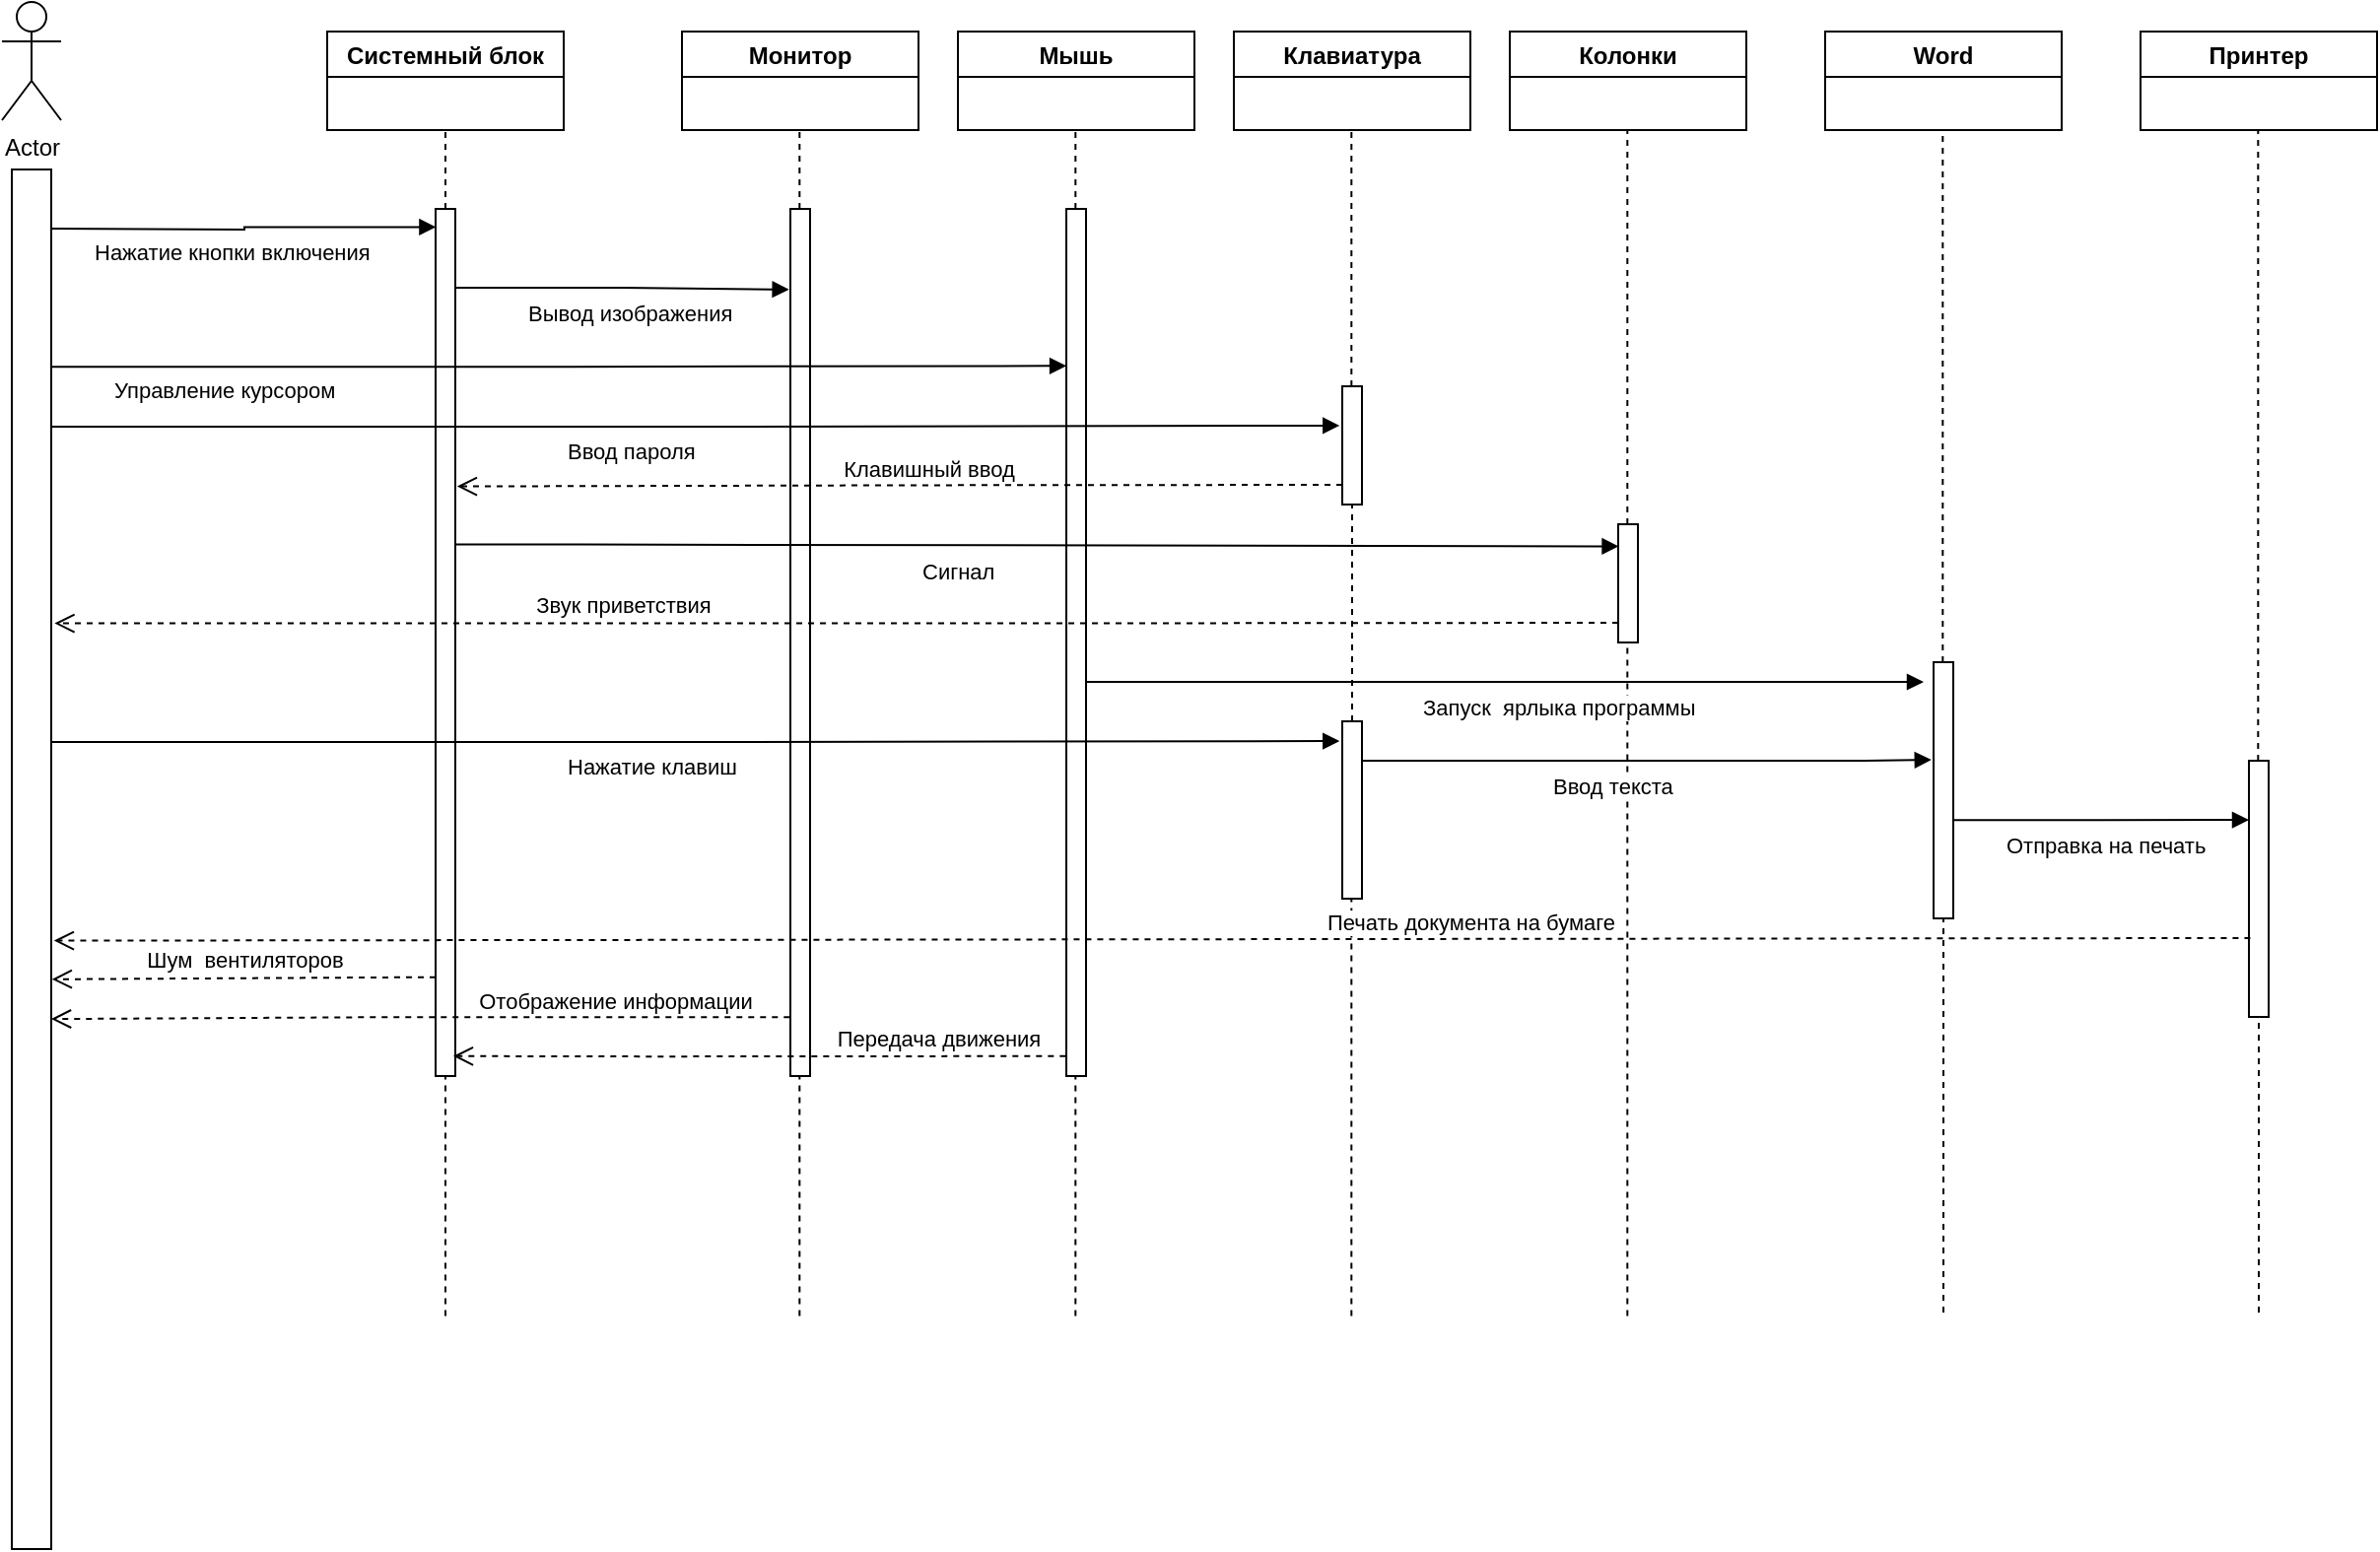 <mxfile version="20.0.4" type="github">
  <diagram id="52JVPW_-W_DspBKOkmhL" name="Страница 1">
    <mxGraphModel dx="1511" dy="833" grid="1" gridSize="10" guides="1" tooltips="1" connect="1" arrows="1" fold="1" page="1" pageScale="1" pageWidth="827" pageHeight="1169" math="0" shadow="0">
      <root>
        <mxCell id="0" />
        <mxCell id="1" parent="0" />
        <mxCell id="UfRqp4jwjTOtFYs2ObXq-1" value="Actor" style="shape=umlActor;verticalLabelPosition=bottom;verticalAlign=top;html=1;outlineConnect=0;" vertex="1" parent="1">
          <mxGeometry x="25" y="145" width="30" height="60" as="geometry" />
        </mxCell>
        <mxCell id="UfRqp4jwjTOtFYs2ObXq-4" value="" style="rounded=0;whiteSpace=wrap;html=1;" vertex="1" parent="1">
          <mxGeometry x="30" y="230" width="20" height="700" as="geometry" />
        </mxCell>
        <mxCell id="UfRqp4jwjTOtFYs2ObXq-5" value="Системный блок" style="swimlane;" vertex="1" parent="1">
          <mxGeometry x="190" y="160" width="120" height="50" as="geometry">
            <mxRectangle x="100" y="150" width="140" height="30" as="alternateBounds" />
          </mxGeometry>
        </mxCell>
        <mxCell id="UfRqp4jwjTOtFYs2ObXq-7" value="Монитор" style="swimlane;" vertex="1" parent="1">
          <mxGeometry x="370" y="160" width="120" height="50" as="geometry" />
        </mxCell>
        <mxCell id="UfRqp4jwjTOtFYs2ObXq-8" value="Колонки" style="swimlane;" vertex="1" parent="1">
          <mxGeometry x="790" y="160" width="120" height="50" as="geometry" />
        </mxCell>
        <mxCell id="UfRqp4jwjTOtFYs2ObXq-9" value="Мышь" style="swimlane;" vertex="1" parent="1">
          <mxGeometry x="510" y="160" width="120" height="50" as="geometry" />
        </mxCell>
        <mxCell id="UfRqp4jwjTOtFYs2ObXq-10" value="Клавиатура" style="swimlane;startSize=23;" vertex="1" parent="1">
          <mxGeometry x="650" y="160" width="120" height="50" as="geometry" />
        </mxCell>
        <mxCell id="UfRqp4jwjTOtFYs2ObXq-11" value="" style="endArrow=none;dashed=1;html=1;rounded=0;startArrow=none;" edge="1" parent="1" source="UfRqp4jwjTOtFYs2ObXq-20">
          <mxGeometry width="50" height="50" relative="1" as="geometry">
            <mxPoint x="250" y="811.724" as="sourcePoint" />
            <mxPoint x="250" y="210" as="targetPoint" />
          </mxGeometry>
        </mxCell>
        <mxCell id="UfRqp4jwjTOtFYs2ObXq-12" value="" style="endArrow=none;dashed=1;html=1;rounded=0;startArrow=none;" edge="1" parent="1" source="UfRqp4jwjTOtFYs2ObXq-24">
          <mxGeometry width="50" height="50" relative="1" as="geometry">
            <mxPoint x="429.66" y="811.724" as="sourcePoint" />
            <mxPoint x="429.66" y="210" as="targetPoint" />
          </mxGeometry>
        </mxCell>
        <mxCell id="UfRqp4jwjTOtFYs2ObXq-13" value="" style="endArrow=none;dashed=1;html=1;rounded=0;startArrow=none;" edge="1" parent="1" source="UfRqp4jwjTOtFYs2ObXq-28">
          <mxGeometry width="50" height="50" relative="1" as="geometry">
            <mxPoint x="569.66" y="811.724" as="sourcePoint" />
            <mxPoint x="569.66" y="210" as="targetPoint" />
          </mxGeometry>
        </mxCell>
        <mxCell id="UfRqp4jwjTOtFYs2ObXq-14" value="" style="endArrow=none;dashed=1;html=1;rounded=0;startArrow=none;" edge="1" parent="1" source="UfRqp4jwjTOtFYs2ObXq-33">
          <mxGeometry width="50" height="50" relative="1" as="geometry">
            <mxPoint x="709.66" y="811.724" as="sourcePoint" />
            <mxPoint x="709.66" y="210" as="targetPoint" />
          </mxGeometry>
        </mxCell>
        <mxCell id="UfRqp4jwjTOtFYs2ObXq-15" value="" style="endArrow=none;dashed=1;html=1;rounded=0;startArrow=none;" edge="1" parent="1" source="UfRqp4jwjTOtFYs2ObXq-40">
          <mxGeometry width="50" height="50" relative="1" as="geometry">
            <mxPoint x="849.66" y="811.724" as="sourcePoint" />
            <mxPoint x="849.66" y="210" as="targetPoint" />
          </mxGeometry>
        </mxCell>
        <mxCell id="UfRqp4jwjTOtFYs2ObXq-17" value="Нажатие кнопки включения" style="endArrow=block;endFill=1;html=1;edgeStyle=orthogonalEdgeStyle;align=left;verticalAlign=top;rounded=0;entryX=0.022;entryY=0.021;entryDx=0;entryDy=0;entryPerimeter=0;" edge="1" parent="1" target="UfRqp4jwjTOtFYs2ObXq-20">
          <mxGeometry x="-0.796" y="1" relative="1" as="geometry">
            <mxPoint x="50" y="260" as="sourcePoint" />
            <mxPoint x="250" y="260" as="targetPoint" />
            <mxPoint as="offset" />
          </mxGeometry>
        </mxCell>
        <mxCell id="UfRqp4jwjTOtFYs2ObXq-19" value="Шум&amp;nbsp; вентиляторов" style="html=1;verticalAlign=bottom;endArrow=open;dashed=1;endSize=8;rounded=0;entryX=1.02;entryY=0.587;entryDx=0;entryDy=0;entryPerimeter=0;exitX=0;exitY=0.886;exitDx=0;exitDy=0;exitPerimeter=0;" edge="1" parent="1" source="UfRqp4jwjTOtFYs2ObXq-20" target="UfRqp4jwjTOtFYs2ObXq-4">
          <mxGeometry relative="1" as="geometry">
            <mxPoint x="245" y="680" as="sourcePoint" />
            <mxPoint x="145" y="680" as="targetPoint" />
            <Array as="points">
              <mxPoint x="210" y="640" />
            </Array>
          </mxGeometry>
        </mxCell>
        <mxCell id="UfRqp4jwjTOtFYs2ObXq-20" value="" style="html=1;points=[];perimeter=orthogonalPerimeter;" vertex="1" parent="1">
          <mxGeometry x="245" y="250" width="10" height="440" as="geometry" />
        </mxCell>
        <mxCell id="UfRqp4jwjTOtFYs2ObXq-21" value="" style="endArrow=none;dashed=1;html=1;rounded=0;" edge="1" parent="1" target="UfRqp4jwjTOtFYs2ObXq-20">
          <mxGeometry width="50" height="50" relative="1" as="geometry">
            <mxPoint x="250" y="811.724" as="sourcePoint" />
            <mxPoint x="250" y="210" as="targetPoint" />
          </mxGeometry>
        </mxCell>
        <mxCell id="UfRqp4jwjTOtFYs2ObXq-22" value="Вывод изображения" style="endArrow=block;endFill=1;html=1;edgeStyle=orthogonalEdgeStyle;align=left;verticalAlign=top;rounded=0;entryX=-0.067;entryY=0.093;entryDx=0;entryDy=0;entryPerimeter=0;exitX=1.031;exitY=0.091;exitDx=0;exitDy=0;exitPerimeter=0;" edge="1" parent="1" source="UfRqp4jwjTOtFYs2ObXq-20" target="UfRqp4jwjTOtFYs2ObXq-24">
          <mxGeometry x="-0.592" relative="1" as="geometry">
            <mxPoint x="260" y="290" as="sourcePoint" />
            <mxPoint x="414" y="290" as="targetPoint" />
            <mxPoint as="offset" />
          </mxGeometry>
        </mxCell>
        <mxCell id="UfRqp4jwjTOtFYs2ObXq-24" value="" style="html=1;points=[];perimeter=orthogonalPerimeter;" vertex="1" parent="1">
          <mxGeometry x="425" y="250" width="10" height="440" as="geometry" />
        </mxCell>
        <mxCell id="UfRqp4jwjTOtFYs2ObXq-25" value="" style="endArrow=none;dashed=1;html=1;rounded=0;" edge="1" parent="1" target="UfRqp4jwjTOtFYs2ObXq-24">
          <mxGeometry width="50" height="50" relative="1" as="geometry">
            <mxPoint x="429.66" y="811.724" as="sourcePoint" />
            <mxPoint x="429.66" y="210" as="targetPoint" />
          </mxGeometry>
        </mxCell>
        <mxCell id="UfRqp4jwjTOtFYs2ObXq-26" value="Отображение информации" style="html=1;verticalAlign=bottom;endArrow=open;dashed=1;endSize=8;rounded=0;entryX=1.02;entryY=0.587;entryDx=0;entryDy=0;entryPerimeter=0;exitX=-0.036;exitY=0.932;exitDx=0;exitDy=0;exitPerimeter=0;" edge="1" parent="1" source="UfRqp4jwjTOtFYs2ObXq-24">
          <mxGeometry x="-0.526" y="1" relative="1" as="geometry">
            <mxPoint x="420" y="660" as="sourcePoint" />
            <mxPoint x="50.0" y="661.06" as="targetPoint" />
            <Array as="points">
              <mxPoint x="209.6" y="660.16" />
            </Array>
            <mxPoint as="offset" />
          </mxGeometry>
        </mxCell>
        <mxCell id="UfRqp4jwjTOtFYs2ObXq-27" value="Управление курсором" style="endArrow=block;endFill=1;html=1;edgeStyle=orthogonalEdgeStyle;align=left;verticalAlign=top;rounded=0;entryX=0.005;entryY=0.181;entryDx=0;entryDy=0;entryPerimeter=0;exitX=1.014;exitY=0.143;exitDx=0;exitDy=0;exitPerimeter=0;" edge="1" parent="1" source="UfRqp4jwjTOtFYs2ObXq-4" target="UfRqp4jwjTOtFYs2ObXq-28">
          <mxGeometry x="-0.884" y="1" relative="1" as="geometry">
            <mxPoint x="60" y="330" as="sourcePoint" />
            <mxPoint x="570" y="330" as="targetPoint" />
            <Array as="points">
              <mxPoint x="313" y="330" />
            </Array>
            <mxPoint as="offset" />
          </mxGeometry>
        </mxCell>
        <mxCell id="UfRqp4jwjTOtFYs2ObXq-28" value="" style="html=1;points=[];perimeter=orthogonalPerimeter;" vertex="1" parent="1">
          <mxGeometry x="565" y="250" width="10" height="440" as="geometry" />
        </mxCell>
        <mxCell id="UfRqp4jwjTOtFYs2ObXq-29" value="" style="endArrow=none;dashed=1;html=1;rounded=0;" edge="1" parent="1" target="UfRqp4jwjTOtFYs2ObXq-28">
          <mxGeometry width="50" height="50" relative="1" as="geometry">
            <mxPoint x="569.66" y="811.724" as="sourcePoint" />
            <mxPoint x="569.66" y="210" as="targetPoint" />
          </mxGeometry>
        </mxCell>
        <mxCell id="UfRqp4jwjTOtFYs2ObXq-31" value="Передача движения" style="html=1;verticalAlign=bottom;endArrow=open;dashed=1;endSize=8;rounded=0;entryX=0.894;entryY=0.977;entryDx=0;entryDy=0;entryPerimeter=0;exitX=-0.034;exitY=0.977;exitDx=0;exitDy=0;exitPerimeter=0;" edge="1" parent="1" source="UfRqp4jwjTOtFYs2ObXq-28" target="UfRqp4jwjTOtFYs2ObXq-20">
          <mxGeometry x="-0.584" relative="1" as="geometry">
            <mxPoint x="560" y="680" as="sourcePoint" />
            <mxPoint x="260" y="681" as="targetPoint" />
            <Array as="points">
              <mxPoint x="354.6" y="680.08" />
            </Array>
            <mxPoint as="offset" />
          </mxGeometry>
        </mxCell>
        <mxCell id="UfRqp4jwjTOtFYs2ObXq-32" value="Ввод пароля" style="endArrow=block;endFill=1;html=1;edgeStyle=orthogonalEdgeStyle;align=left;verticalAlign=top;rounded=0;exitX=1.014;exitY=0.143;exitDx=0;exitDy=0;exitPerimeter=0;entryX=-0.136;entryY=0.333;entryDx=0;entryDy=0;entryPerimeter=0;" edge="1" parent="1" target="UfRqp4jwjTOtFYs2ObXq-33">
          <mxGeometry x="-0.204" relative="1" as="geometry">
            <mxPoint x="50.0" y="360.46" as="sourcePoint" />
            <mxPoint x="700" y="360" as="targetPoint" />
            <Array as="points">
              <mxPoint x="380" y="361" />
            </Array>
            <mxPoint as="offset" />
          </mxGeometry>
        </mxCell>
        <mxCell id="UfRqp4jwjTOtFYs2ObXq-33" value="" style="html=1;points=[];perimeter=orthogonalPerimeter;" vertex="1" parent="1">
          <mxGeometry x="705" y="340" width="10" height="60" as="geometry" />
        </mxCell>
        <mxCell id="UfRqp4jwjTOtFYs2ObXq-34" value="" style="endArrow=none;dashed=1;html=1;rounded=0;startArrow=none;" edge="1" parent="1" source="UfRqp4jwjTOtFYs2ObXq-51" target="UfRqp4jwjTOtFYs2ObXq-33">
          <mxGeometry width="50" height="50" relative="1" as="geometry">
            <mxPoint x="709.66" y="811.724" as="sourcePoint" />
            <mxPoint x="709.66" y="210" as="targetPoint" />
          </mxGeometry>
        </mxCell>
        <mxCell id="UfRqp4jwjTOtFYs2ObXq-35" value="Клавишный ввод" style="html=1;verticalAlign=bottom;endArrow=open;dashed=1;endSize=8;rounded=0;entryX=1.093;entryY=0.32;entryDx=0;entryDy=0;entryPerimeter=0;exitX=-0.034;exitY=0.977;exitDx=0;exitDy=0;exitPerimeter=0;" edge="1" parent="1" target="UfRqp4jwjTOtFYs2ObXq-20">
          <mxGeometry x="-0.065" y="1" relative="1" as="geometry">
            <mxPoint x="705.0" y="390.0" as="sourcePoint" />
            <mxPoint x="394.28" y="390.0" as="targetPoint" />
            <Array as="points">
              <mxPoint x="494.94" y="390.2" />
            </Array>
            <mxPoint as="offset" />
          </mxGeometry>
        </mxCell>
        <mxCell id="UfRqp4jwjTOtFYs2ObXq-39" value="Сигнал" style="endArrow=block;endFill=1;html=1;edgeStyle=orthogonalEdgeStyle;align=left;verticalAlign=top;rounded=0;exitX=1;exitY=0.387;exitDx=0;exitDy=0;exitPerimeter=0;entryX=0.028;entryY=0.187;entryDx=0;entryDy=0;entryPerimeter=0;" edge="1" parent="1" source="UfRqp4jwjTOtFYs2ObXq-20" target="UfRqp4jwjTOtFYs2ObXq-40">
          <mxGeometry x="-0.204" relative="1" as="geometry">
            <mxPoint x="260" y="420" as="sourcePoint" />
            <mxPoint x="840" y="420" as="targetPoint" />
            <Array as="points">
              <mxPoint x="320" y="420" />
            </Array>
            <mxPoint as="offset" />
          </mxGeometry>
        </mxCell>
        <mxCell id="UfRqp4jwjTOtFYs2ObXq-40" value="" style="html=1;points=[];perimeter=orthogonalPerimeter;" vertex="1" parent="1">
          <mxGeometry x="845" y="410" width="10" height="60" as="geometry" />
        </mxCell>
        <mxCell id="UfRqp4jwjTOtFYs2ObXq-41" value="" style="endArrow=none;dashed=1;html=1;rounded=0;" edge="1" parent="1" target="UfRqp4jwjTOtFYs2ObXq-40">
          <mxGeometry width="50" height="50" relative="1" as="geometry">
            <mxPoint x="849.66" y="811.724" as="sourcePoint" />
            <mxPoint x="849.66" y="210" as="targetPoint" />
          </mxGeometry>
        </mxCell>
        <mxCell id="UfRqp4jwjTOtFYs2ObXq-42" value="Звук приветствия" style="html=1;verticalAlign=bottom;endArrow=open;dashed=1;endSize=8;rounded=0;entryX=1.085;entryY=0.329;entryDx=0;entryDy=0;entryPerimeter=0;exitX=-0.034;exitY=0.977;exitDx=0;exitDy=0;exitPerimeter=0;" edge="1" parent="1" target="UfRqp4jwjTOtFYs2ObXq-4">
          <mxGeometry x="0.273" relative="1" as="geometry">
            <mxPoint x="845.0" y="460.0" as="sourcePoint" />
            <mxPoint x="534.28" y="460.0" as="targetPoint" />
            <Array as="points">
              <mxPoint x="634.94" y="460.2" />
            </Array>
            <mxPoint as="offset" />
          </mxGeometry>
        </mxCell>
        <mxCell id="UfRqp4jwjTOtFYs2ObXq-43" value="Word" style="swimlane;" vertex="1" parent="1">
          <mxGeometry x="950" y="160" width="120" height="50" as="geometry" />
        </mxCell>
        <mxCell id="UfRqp4jwjTOtFYs2ObXq-44" value="" style="endArrow=none;dashed=1;html=1;rounded=0;startArrow=none;" edge="1" parent="1" source="UfRqp4jwjTOtFYs2ObXq-47">
          <mxGeometry width="50" height="50" relative="1" as="geometry">
            <mxPoint x="1010" y="770" as="sourcePoint" />
            <mxPoint x="1009.66" y="210" as="targetPoint" />
          </mxGeometry>
        </mxCell>
        <mxCell id="UfRqp4jwjTOtFYs2ObXq-45" value="Принтер" style="swimlane;" vertex="1" parent="1">
          <mxGeometry x="1110" y="160" width="120" height="50" as="geometry" />
        </mxCell>
        <mxCell id="UfRqp4jwjTOtFYs2ObXq-46" value="" style="endArrow=none;dashed=1;html=1;rounded=0;startArrow=none;" edge="1" parent="1" source="UfRqp4jwjTOtFYs2ObXq-54">
          <mxGeometry width="50" height="50" relative="1" as="geometry">
            <mxPoint x="1170" y="782.778" as="sourcePoint" />
            <mxPoint x="1169.66" y="210" as="targetPoint" />
          </mxGeometry>
        </mxCell>
        <mxCell id="UfRqp4jwjTOtFYs2ObXq-47" value="" style="html=1;points=[];perimeter=orthogonalPerimeter;" vertex="1" parent="1">
          <mxGeometry x="1005" y="480" width="10" height="130" as="geometry" />
        </mxCell>
        <mxCell id="UfRqp4jwjTOtFYs2ObXq-48" value="" style="endArrow=none;dashed=1;html=1;rounded=0;startArrow=none;" edge="1" parent="1" target="UfRqp4jwjTOtFYs2ObXq-47">
          <mxGeometry width="50" height="50" relative="1" as="geometry">
            <mxPoint x="1010" y="810" as="sourcePoint" />
            <mxPoint x="1009.66" y="210" as="targetPoint" />
          </mxGeometry>
        </mxCell>
        <mxCell id="UfRqp4jwjTOtFYs2ObXq-49" value="Запуск&amp;nbsp; ярлыка программы" style="endArrow=block;endFill=1;html=1;edgeStyle=orthogonalEdgeStyle;align=left;verticalAlign=top;rounded=0;exitX=1;exitY=0.387;exitDx=0;exitDy=0;exitPerimeter=0;" edge="1" parent="1">
          <mxGeometry x="-0.204" relative="1" as="geometry">
            <mxPoint x="575" y="490" as="sourcePoint" />
            <mxPoint x="1000" y="490" as="targetPoint" />
            <Array as="points">
              <mxPoint x="990" y="490" />
            </Array>
            <mxPoint as="offset" />
          </mxGeometry>
        </mxCell>
        <mxCell id="UfRqp4jwjTOtFYs2ObXq-50" value="Нажатие клавиш" style="endArrow=block;endFill=1;html=1;edgeStyle=orthogonalEdgeStyle;align=left;verticalAlign=top;rounded=0;exitX=1.014;exitY=0.143;exitDx=0;exitDy=0;exitPerimeter=0;entryX=-0.136;entryY=0.333;entryDx=0;entryDy=0;entryPerimeter=0;" edge="1" parent="1">
          <mxGeometry x="-0.204" relative="1" as="geometry">
            <mxPoint x="50" y="520.48" as="sourcePoint" />
            <mxPoint x="703.64" y="520" as="targetPoint" />
            <Array as="points">
              <mxPoint x="380" y="521.02" />
            </Array>
            <mxPoint as="offset" />
          </mxGeometry>
        </mxCell>
        <mxCell id="UfRqp4jwjTOtFYs2ObXq-51" value="" style="html=1;points=[];perimeter=orthogonalPerimeter;" vertex="1" parent="1">
          <mxGeometry x="705" y="510" width="10" height="90" as="geometry" />
        </mxCell>
        <mxCell id="UfRqp4jwjTOtFYs2ObXq-52" value="" style="endArrow=none;dashed=1;html=1;rounded=0;" edge="1" parent="1" target="UfRqp4jwjTOtFYs2ObXq-51">
          <mxGeometry width="50" height="50" relative="1" as="geometry">
            <mxPoint x="709.66" y="811.724" as="sourcePoint" />
            <mxPoint x="709.66" y="400" as="targetPoint" />
          </mxGeometry>
        </mxCell>
        <mxCell id="UfRqp4jwjTOtFYs2ObXq-53" value="Ввод текста" style="endArrow=block;endFill=1;html=1;edgeStyle=orthogonalEdgeStyle;align=left;verticalAlign=top;rounded=0;exitX=1;exitY=0.387;exitDx=0;exitDy=0;exitPerimeter=0;entryX=-0.109;entryY=0.381;entryDx=0;entryDy=0;entryPerimeter=0;" edge="1" parent="1" target="UfRqp4jwjTOtFYs2ObXq-47">
          <mxGeometry x="-0.342" relative="1" as="geometry">
            <mxPoint x="715" y="530" as="sourcePoint" />
            <mxPoint x="990" y="530" as="targetPoint" />
            <Array as="points">
              <mxPoint x="970" y="530" />
            </Array>
            <mxPoint as="offset" />
          </mxGeometry>
        </mxCell>
        <mxCell id="UfRqp4jwjTOtFYs2ObXq-54" value="" style="html=1;points=[];perimeter=orthogonalPerimeter;" vertex="1" parent="1">
          <mxGeometry x="1165" y="530" width="10" height="130" as="geometry" />
        </mxCell>
        <mxCell id="UfRqp4jwjTOtFYs2ObXq-55" value="" style="endArrow=none;dashed=1;html=1;rounded=0;startArrow=none;" edge="1" parent="1" target="UfRqp4jwjTOtFYs2ObXq-54">
          <mxGeometry width="50" height="50" relative="1" as="geometry">
            <mxPoint x="1170" y="810" as="sourcePoint" />
            <mxPoint x="1169.66" y="210" as="targetPoint" />
          </mxGeometry>
        </mxCell>
        <mxCell id="UfRqp4jwjTOtFYs2ObXq-56" value="Отправка на печать" style="endArrow=block;endFill=1;html=1;edgeStyle=orthogonalEdgeStyle;align=left;verticalAlign=top;rounded=0;entryX=-0.109;entryY=0.381;entryDx=0;entryDy=0;entryPerimeter=0;exitX=0.945;exitY=0.616;exitDx=0;exitDy=0;exitPerimeter=0;" edge="1" parent="1" source="UfRqp4jwjTOtFYs2ObXq-47">
          <mxGeometry x="-0.661" relative="1" as="geometry">
            <mxPoint x="1020" y="560.42" as="sourcePoint" />
            <mxPoint x="1165.0" y="560.0" as="targetPoint" />
            <Array as="points" />
            <mxPoint as="offset" />
          </mxGeometry>
        </mxCell>
        <mxCell id="UfRqp4jwjTOtFYs2ObXq-57" value="Печать документа на бумаге" style="html=1;verticalAlign=bottom;endArrow=open;dashed=1;endSize=8;rounded=0;entryX=1.07;entryY=0.559;entryDx=0;entryDy=0;entryPerimeter=0;exitX=-0.034;exitY=0.977;exitDx=0;exitDy=0;exitPerimeter=0;" edge="1" parent="1" target="UfRqp4jwjTOtFYs2ObXq-4">
          <mxGeometry x="-0.29" y="1" relative="1" as="geometry">
            <mxPoint x="1165.72" y="620.0" as="sourcePoint" />
            <mxPoint x="855" y="620.0" as="targetPoint" />
            <Array as="points">
              <mxPoint x="955.66" y="620.2" />
            </Array>
            <mxPoint as="offset" />
          </mxGeometry>
        </mxCell>
      </root>
    </mxGraphModel>
  </diagram>
</mxfile>
